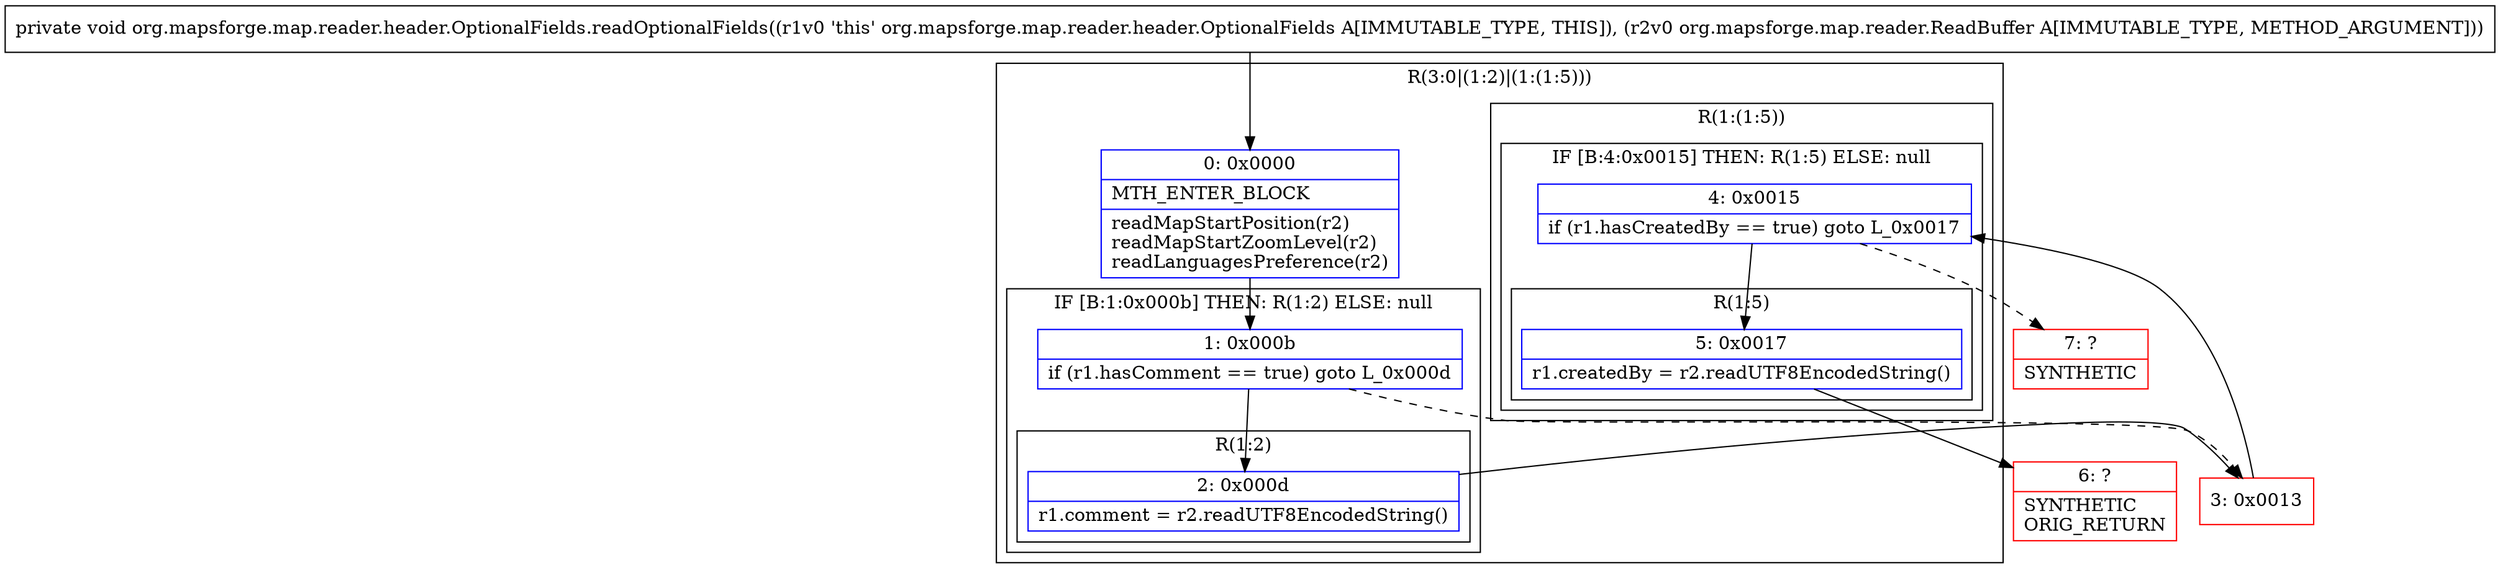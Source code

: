 digraph "CFG fororg.mapsforge.map.reader.header.OptionalFields.readOptionalFields(Lorg\/mapsforge\/map\/reader\/ReadBuffer;)V" {
subgraph cluster_Region_57904189 {
label = "R(3:0|(1:2)|(1:(1:5)))";
node [shape=record,color=blue];
Node_0 [shape=record,label="{0\:\ 0x0000|MTH_ENTER_BLOCK\l|readMapStartPosition(r2)\lreadMapStartZoomLevel(r2)\lreadLanguagesPreference(r2)\l}"];
subgraph cluster_IfRegion_484879098 {
label = "IF [B:1:0x000b] THEN: R(1:2) ELSE: null";
node [shape=record,color=blue];
Node_1 [shape=record,label="{1\:\ 0x000b|if (r1.hasComment == true) goto L_0x000d\l}"];
subgraph cluster_Region_377381900 {
label = "R(1:2)";
node [shape=record,color=blue];
Node_2 [shape=record,label="{2\:\ 0x000d|r1.comment = r2.readUTF8EncodedString()\l}"];
}
}
subgraph cluster_Region_2084076294 {
label = "R(1:(1:5))";
node [shape=record,color=blue];
subgraph cluster_IfRegion_1672811224 {
label = "IF [B:4:0x0015] THEN: R(1:5) ELSE: null";
node [shape=record,color=blue];
Node_4 [shape=record,label="{4\:\ 0x0015|if (r1.hasCreatedBy == true) goto L_0x0017\l}"];
subgraph cluster_Region_1252906286 {
label = "R(1:5)";
node [shape=record,color=blue];
Node_5 [shape=record,label="{5\:\ 0x0017|r1.createdBy = r2.readUTF8EncodedString()\l}"];
}
}
}
}
Node_3 [shape=record,color=red,label="{3\:\ 0x0013}"];
Node_6 [shape=record,color=red,label="{6\:\ ?|SYNTHETIC\lORIG_RETURN\l}"];
Node_7 [shape=record,color=red,label="{7\:\ ?|SYNTHETIC\l}"];
MethodNode[shape=record,label="{private void org.mapsforge.map.reader.header.OptionalFields.readOptionalFields((r1v0 'this' org.mapsforge.map.reader.header.OptionalFields A[IMMUTABLE_TYPE, THIS]), (r2v0 org.mapsforge.map.reader.ReadBuffer A[IMMUTABLE_TYPE, METHOD_ARGUMENT])) }"];
MethodNode -> Node_0;
Node_0 -> Node_1;
Node_1 -> Node_2;
Node_1 -> Node_3[style=dashed];
Node_2 -> Node_3;
Node_4 -> Node_5;
Node_4 -> Node_7[style=dashed];
Node_5 -> Node_6;
Node_3 -> Node_4;
}

